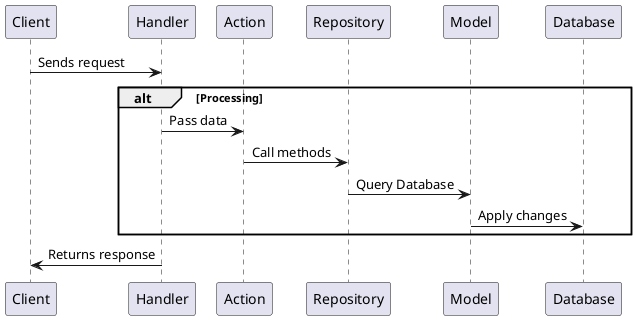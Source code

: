 @startuml
Client -> Handler: Sends request

alt Processing
Handler -> Action: Pass data
Action -> Repository: Call methods
Repository -> Model: Query Database
Model -> Database: Apply changes
end

Handler -> Client: Returns response

@enduml